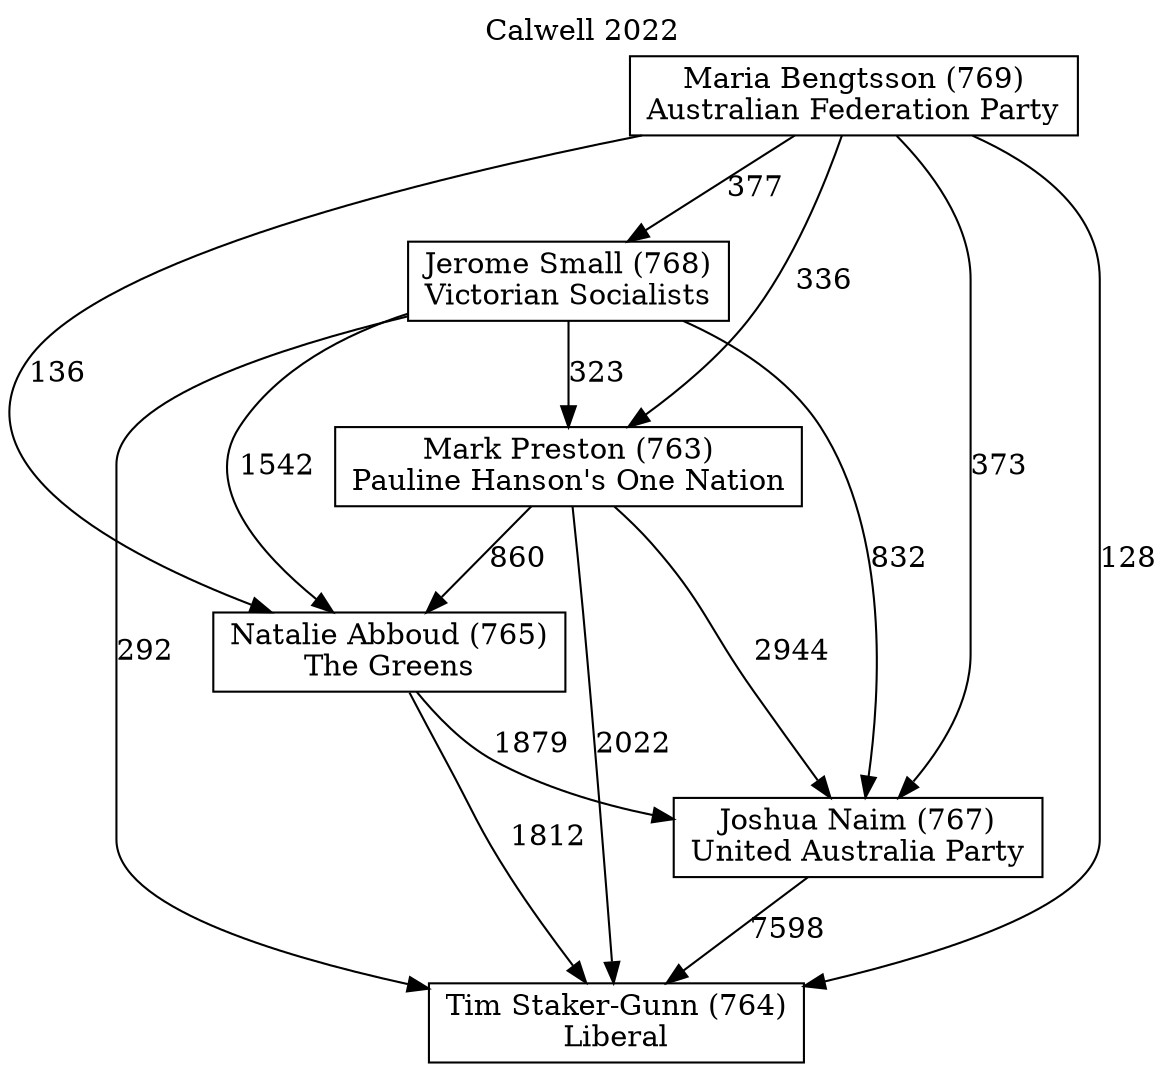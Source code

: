 // House preference flow
digraph "Tim Staker-Gunn (764)_Calwell_2022" {
	graph [label="Calwell 2022" labelloc=t mclimit=10]
	node [shape=box]
	"Jerome Small (768)" [label="Jerome Small (768)
Victorian Socialists"]
	"Joshua Naim (767)" [label="Joshua Naim (767)
United Australia Party"]
	"Maria Bengtsson (769)" [label="Maria Bengtsson (769)
Australian Federation Party"]
	"Mark Preston (763)" [label="Mark Preston (763)
Pauline Hanson's One Nation"]
	"Natalie Abboud (765)" [label="Natalie Abboud (765)
The Greens"]
	"Tim Staker-Gunn (764)" [label="Tim Staker-Gunn (764)
Liberal"]
	"Jerome Small (768)" -> "Joshua Naim (767)" [label=832]
	"Jerome Small (768)" -> "Mark Preston (763)" [label=323]
	"Jerome Small (768)" -> "Natalie Abboud (765)" [label=1542]
	"Jerome Small (768)" -> "Tim Staker-Gunn (764)" [label=292]
	"Joshua Naim (767)" -> "Tim Staker-Gunn (764)" [label=7598]
	"Maria Bengtsson (769)" -> "Jerome Small (768)" [label=377]
	"Maria Bengtsson (769)" -> "Joshua Naim (767)" [label=373]
	"Maria Bengtsson (769)" -> "Mark Preston (763)" [label=336]
	"Maria Bengtsson (769)" -> "Natalie Abboud (765)" [label=136]
	"Maria Bengtsson (769)" -> "Tim Staker-Gunn (764)" [label=128]
	"Mark Preston (763)" -> "Joshua Naim (767)" [label=2944]
	"Mark Preston (763)" -> "Natalie Abboud (765)" [label=860]
	"Mark Preston (763)" -> "Tim Staker-Gunn (764)" [label=2022]
	"Natalie Abboud (765)" -> "Joshua Naim (767)" [label=1879]
	"Natalie Abboud (765)" -> "Tim Staker-Gunn (764)" [label=1812]
}
